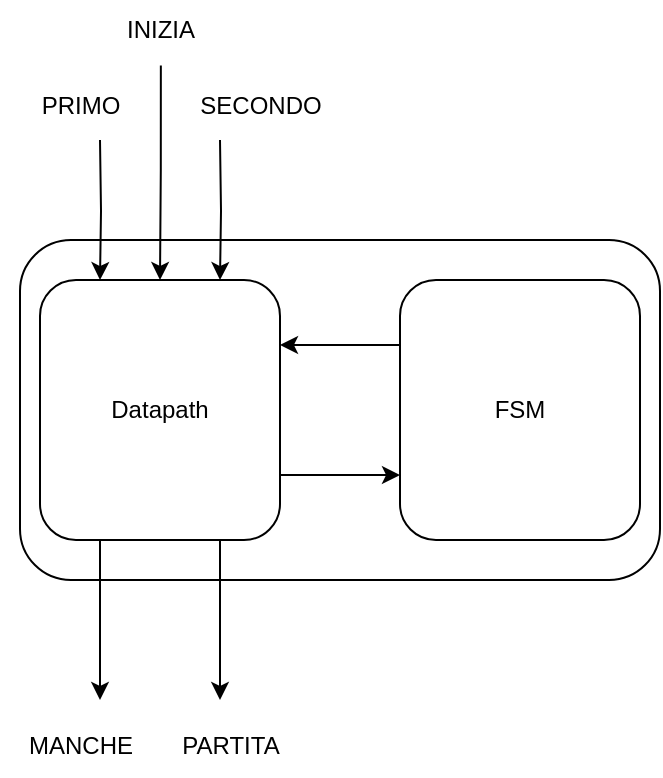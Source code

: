 <mxfile version="23.0.2" type="device">
  <diagram name="Pagina-1" id="kaAqXzKs_8V2nr_U58Uy">
    <mxGraphModel dx="863" dy="505" grid="1" gridSize="10" guides="1" tooltips="1" connect="1" arrows="1" fold="1" page="1" pageScale="1" pageWidth="827" pageHeight="1169" math="0" shadow="0">
      <root>
        <mxCell id="0" />
        <mxCell id="1" parent="0" />
        <mxCell id="BJDROV_153uYnADDejVr-1" value="" style="rounded=1;whiteSpace=wrap;html=1;fillColor=none;" vertex="1" parent="1">
          <mxGeometry x="240" y="230" width="320" height="170" as="geometry" />
        </mxCell>
        <mxCell id="BJDROV_153uYnADDejVr-5" style="edgeStyle=orthogonalEdgeStyle;rounded=0;orthogonalLoop=1;jettySize=auto;html=1;exitX=1;exitY=0.75;exitDx=0;exitDy=0;entryX=0;entryY=0.75;entryDx=0;entryDy=0;" edge="1" parent="1" source="BJDROV_153uYnADDejVr-2" target="BJDROV_153uYnADDejVr-3">
          <mxGeometry relative="1" as="geometry" />
        </mxCell>
        <mxCell id="BJDROV_153uYnADDejVr-6" style="edgeStyle=orthogonalEdgeStyle;rounded=0;orthogonalLoop=1;jettySize=auto;html=1;exitX=0.25;exitY=0;exitDx=0;exitDy=0;entryX=0.25;entryY=0;entryDx=0;entryDy=0;" edge="1" parent="1" target="BJDROV_153uYnADDejVr-2">
          <mxGeometry relative="1" as="geometry">
            <mxPoint x="280" y="180" as="sourcePoint" />
          </mxGeometry>
        </mxCell>
        <mxCell id="BJDROV_153uYnADDejVr-7" style="edgeStyle=orthogonalEdgeStyle;rounded=0;orthogonalLoop=1;jettySize=auto;html=1;exitX=0.507;exitY=1.093;exitDx=0;exitDy=0;entryX=0.5;entryY=0;entryDx=0;entryDy=0;exitPerimeter=0;" edge="1" parent="1" source="BJDROV_153uYnADDejVr-14" target="BJDROV_153uYnADDejVr-2">
          <mxGeometry relative="1" as="geometry">
            <mxPoint x="310.286" y="180" as="sourcePoint" />
          </mxGeometry>
        </mxCell>
        <mxCell id="BJDROV_153uYnADDejVr-8" style="edgeStyle=orthogonalEdgeStyle;rounded=0;orthogonalLoop=1;jettySize=auto;html=1;exitX=0.75;exitY=0;exitDx=0;exitDy=0;entryX=0.75;entryY=0;entryDx=0;entryDy=0;" edge="1" parent="1" target="BJDROV_153uYnADDejVr-2">
          <mxGeometry relative="1" as="geometry">
            <mxPoint x="340" y="180" as="sourcePoint" />
          </mxGeometry>
        </mxCell>
        <mxCell id="BJDROV_153uYnADDejVr-9" style="edgeStyle=orthogonalEdgeStyle;rounded=0;orthogonalLoop=1;jettySize=auto;html=1;exitX=0.75;exitY=1;exitDx=0;exitDy=0;" edge="1" parent="1" source="BJDROV_153uYnADDejVr-2">
          <mxGeometry relative="1" as="geometry">
            <mxPoint x="340" y="460" as="targetPoint" />
          </mxGeometry>
        </mxCell>
        <mxCell id="BJDROV_153uYnADDejVr-11" style="edgeStyle=orthogonalEdgeStyle;rounded=0;orthogonalLoop=1;jettySize=auto;html=1;exitX=0.25;exitY=1;exitDx=0;exitDy=0;" edge="1" parent="1" source="BJDROV_153uYnADDejVr-2">
          <mxGeometry relative="1" as="geometry">
            <mxPoint x="280" y="460" as="targetPoint" />
          </mxGeometry>
        </mxCell>
        <mxCell id="BJDROV_153uYnADDejVr-2" value="Datapath" style="rounded=1;whiteSpace=wrap;html=1;fillColor=none;" vertex="1" parent="1">
          <mxGeometry x="250" y="250" width="120" height="130" as="geometry" />
        </mxCell>
        <mxCell id="BJDROV_153uYnADDejVr-4" style="edgeStyle=orthogonalEdgeStyle;rounded=0;orthogonalLoop=1;jettySize=auto;html=1;exitX=0;exitY=0.25;exitDx=0;exitDy=0;entryX=1;entryY=0.25;entryDx=0;entryDy=0;" edge="1" parent="1" source="BJDROV_153uYnADDejVr-3" target="BJDROV_153uYnADDejVr-2">
          <mxGeometry relative="1" as="geometry" />
        </mxCell>
        <mxCell id="BJDROV_153uYnADDejVr-3" value="FSM" style="rounded=1;whiteSpace=wrap;html=1;fillColor=none;" vertex="1" parent="1">
          <mxGeometry x="430" y="250" width="120" height="130" as="geometry" />
        </mxCell>
        <mxCell id="BJDROV_153uYnADDejVr-12" value="MANCHE" style="text;html=1;align=center;verticalAlign=middle;resizable=0;points=[];autosize=1;strokeColor=none;fillColor=none;" vertex="1" parent="1">
          <mxGeometry x="230" y="468" width="80" height="30" as="geometry" />
        </mxCell>
        <mxCell id="BJDROV_153uYnADDejVr-13" value="PARTITA" style="text;html=1;align=center;verticalAlign=middle;resizable=0;points=[];autosize=1;strokeColor=none;fillColor=none;" vertex="1" parent="1">
          <mxGeometry x="310" y="468" width="70" height="30" as="geometry" />
        </mxCell>
        <mxCell id="BJDROV_153uYnADDejVr-14" value="INIZIA" style="text;html=1;align=center;verticalAlign=middle;resizable=0;points=[];autosize=1;strokeColor=none;fillColor=none;" vertex="1" parent="1">
          <mxGeometry x="280" y="110" width="60" height="30" as="geometry" />
        </mxCell>
        <mxCell id="BJDROV_153uYnADDejVr-15" value="PRIMO" style="text;html=1;align=center;verticalAlign=middle;resizable=0;points=[];autosize=1;strokeColor=none;fillColor=none;" vertex="1" parent="1">
          <mxGeometry x="240" y="148" width="60" height="30" as="geometry" />
        </mxCell>
        <mxCell id="BJDROV_153uYnADDejVr-16" value="SECONDO" style="text;html=1;align=center;verticalAlign=middle;resizable=0;points=[];autosize=1;strokeColor=none;fillColor=none;" vertex="1" parent="1">
          <mxGeometry x="320" y="148" width="80" height="30" as="geometry" />
        </mxCell>
      </root>
    </mxGraphModel>
  </diagram>
</mxfile>
